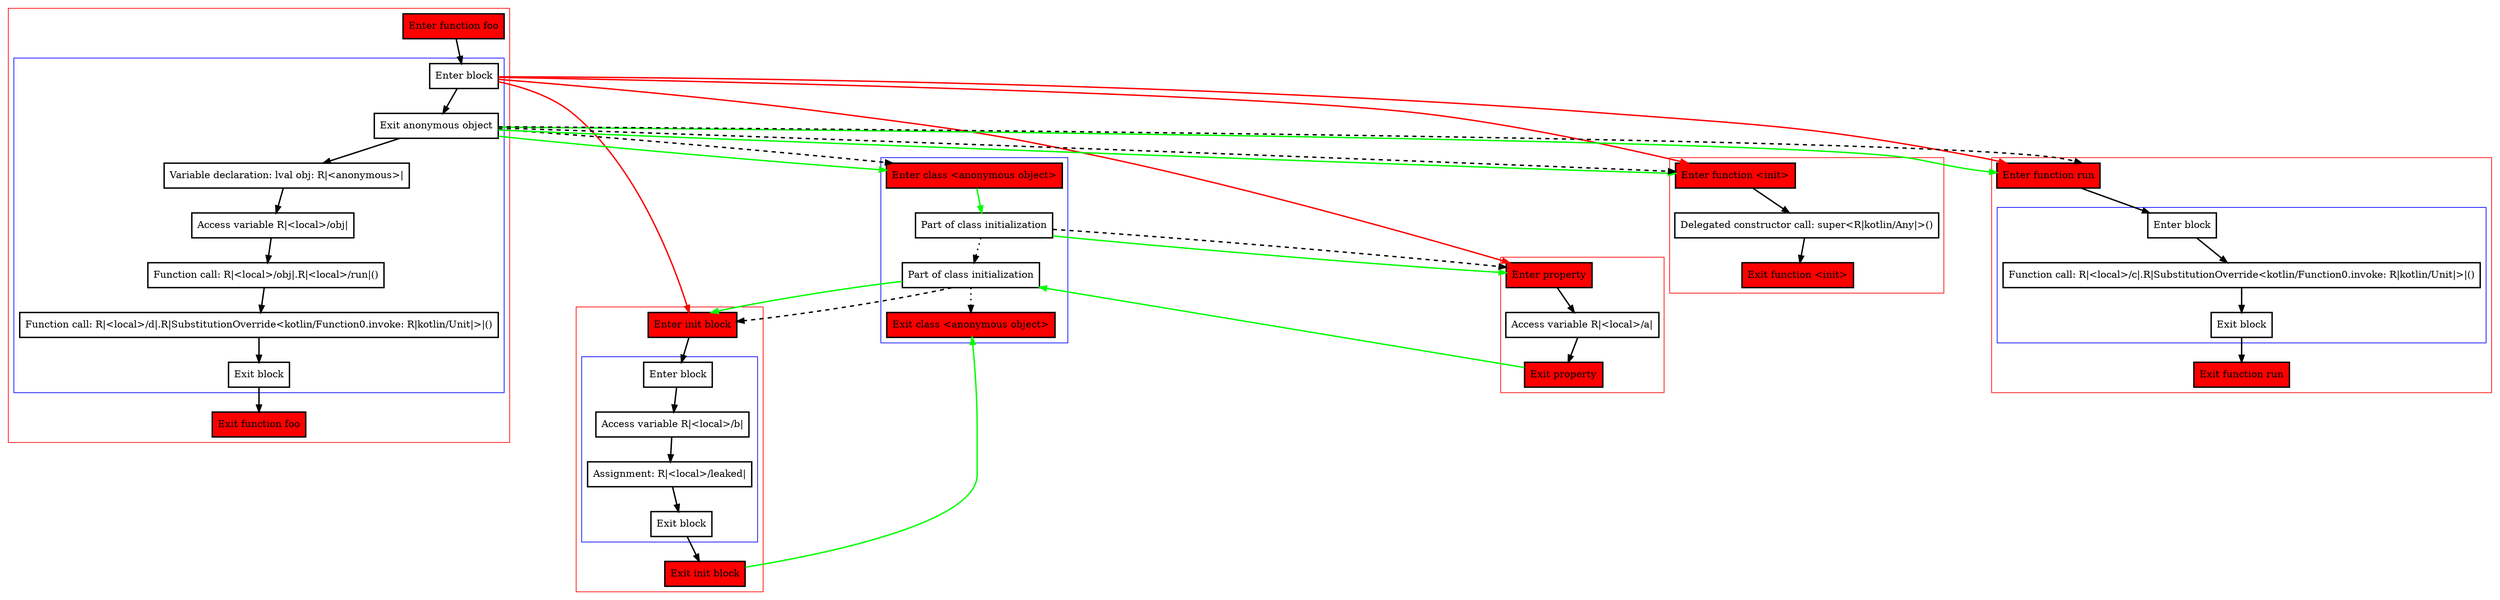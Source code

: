 digraph inAnonymousObject_kt {
    graph [nodesep=3]
    node [shape=box penwidth=2]
    edge [penwidth=2]

    subgraph cluster_0 {
        color=red
        0 [label="Enter function foo" style="filled" fillcolor=red];
        subgraph cluster_1 {
            color=blue
            1 [label="Enter block"];
            2 [label="Exit anonymous object"];
            3 [label="Variable declaration: lval obj: R|<anonymous>|"];
            4 [label="Access variable R|<local>/obj|"];
            5 [label="Function call: R|<local>/obj|.R|<local>/run|()"];
            6 [label="Function call: R|<local>/d|.R|SubstitutionOverride<kotlin/Function0.invoke: R|kotlin/Unit|>|()"];
            7 [label="Exit block"];
        }
        8 [label="Exit function foo" style="filled" fillcolor=red];
    }
    subgraph cluster_2 {
        color=blue
        9 [label="Enter class <anonymous object>" style="filled" fillcolor=red];
        10 [label="Part of class initialization"];
        11 [label="Part of class initialization"];
        12 [label="Exit class <anonymous object>" style="filled" fillcolor=red];
    }
    0 -> {1};
    1 -> {2};
    1 -> {13 16 19 25} [color=red];
    2 -> {3};
    2 -> {13 25 9} [color=green];
    2 -> {13 25 9} [style=dashed];
    3 -> {4};
    4 -> {5};
    5 -> {6};
    6 -> {7};
    7 -> {8};
    9 -> {10} [color=green];
    10 -> {11} [style=dotted];
    10 -> {16} [color=green];
    10 -> {16} [style=dashed];
    11 -> {12} [style=dotted];
    11 -> {19} [color=green];
    11 -> {19} [style=dashed];

    subgraph cluster_3 {
        color=red
        13 [label="Enter function <init>" style="filled" fillcolor=red];
        14 [label="Delegated constructor call: super<R|kotlin/Any|>()"];
        15 [label="Exit function <init>" style="filled" fillcolor=red];
    }
    13 -> {14};
    14 -> {15};

    subgraph cluster_4 {
        color=red
        16 [label="Enter property" style="filled" fillcolor=red];
        17 [label="Access variable R|<local>/a|"];
        18 [label="Exit property" style="filled" fillcolor=red];
    }
    16 -> {17};
    17 -> {18};
    18 -> {11} [color=green];

    subgraph cluster_5 {
        color=red
        19 [label="Enter init block" style="filled" fillcolor=red];
        subgraph cluster_6 {
            color=blue
            20 [label="Enter block"];
            21 [label="Access variable R|<local>/b|"];
            22 [label="Assignment: R|<local>/leaked|"];
            23 [label="Exit block"];
        }
        24 [label="Exit init block" style="filled" fillcolor=red];
    }
    19 -> {20};
    20 -> {21};
    21 -> {22};
    22 -> {23};
    23 -> {24};
    24 -> {12} [color=green];

    subgraph cluster_7 {
        color=red
        25 [label="Enter function run" style="filled" fillcolor=red];
        subgraph cluster_8 {
            color=blue
            26 [label="Enter block"];
            27 [label="Function call: R|<local>/c|.R|SubstitutionOverride<kotlin/Function0.invoke: R|kotlin/Unit|>|()"];
            28 [label="Exit block"];
        }
        29 [label="Exit function run" style="filled" fillcolor=red];
    }
    25 -> {26};
    26 -> {27};
    27 -> {28};
    28 -> {29};

}
